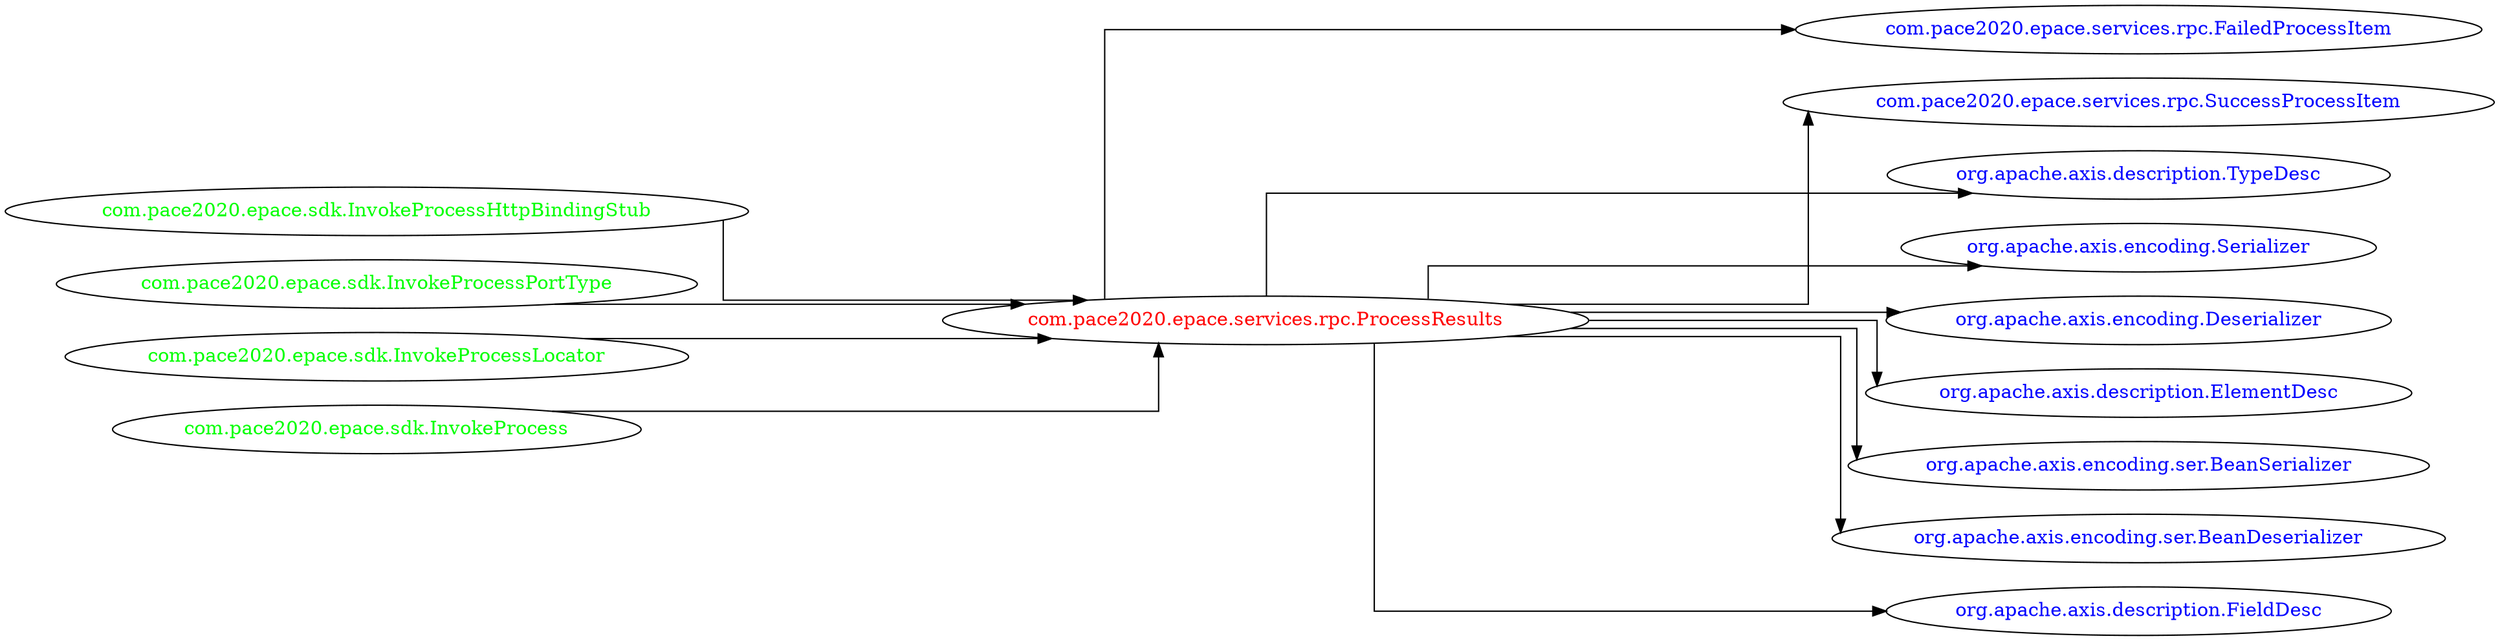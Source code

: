 digraph dependencyGraph {
 concentrate=true;
 ranksep="2.0";
 rankdir="LR"; 
 splines="ortho";
"com.pace2020.epace.services.rpc.ProcessResults" [fontcolor="red"];
"com.pace2020.epace.services.rpc.FailedProcessItem" [ fontcolor="blue" ];
"com.pace2020.epace.services.rpc.ProcessResults"->"com.pace2020.epace.services.rpc.FailedProcessItem";
"com.pace2020.epace.services.rpc.SuccessProcessItem" [ fontcolor="blue" ];
"com.pace2020.epace.services.rpc.ProcessResults"->"com.pace2020.epace.services.rpc.SuccessProcessItem";
"org.apache.axis.description.TypeDesc" [ fontcolor="blue" ];
"com.pace2020.epace.services.rpc.ProcessResults"->"org.apache.axis.description.TypeDesc";
"org.apache.axis.encoding.Serializer" [ fontcolor="blue" ];
"com.pace2020.epace.services.rpc.ProcessResults"->"org.apache.axis.encoding.Serializer";
"org.apache.axis.encoding.Deserializer" [ fontcolor="blue" ];
"com.pace2020.epace.services.rpc.ProcessResults"->"org.apache.axis.encoding.Deserializer";
"org.apache.axis.description.ElementDesc" [ fontcolor="blue" ];
"com.pace2020.epace.services.rpc.ProcessResults"->"org.apache.axis.description.ElementDesc";
"org.apache.axis.encoding.ser.BeanSerializer" [ fontcolor="blue" ];
"com.pace2020.epace.services.rpc.ProcessResults"->"org.apache.axis.encoding.ser.BeanSerializer";
"org.apache.axis.encoding.ser.BeanDeserializer" [ fontcolor="blue" ];
"com.pace2020.epace.services.rpc.ProcessResults"->"org.apache.axis.encoding.ser.BeanDeserializer";
"org.apache.axis.description.FieldDesc" [ fontcolor="blue" ];
"com.pace2020.epace.services.rpc.ProcessResults"->"org.apache.axis.description.FieldDesc";
"com.pace2020.epace.sdk.InvokeProcessHttpBindingStub" [ fontcolor="green" ];
"com.pace2020.epace.sdk.InvokeProcessHttpBindingStub"->"com.pace2020.epace.services.rpc.ProcessResults";
"com.pace2020.epace.sdk.InvokeProcessPortType" [ fontcolor="green" ];
"com.pace2020.epace.sdk.InvokeProcessPortType"->"com.pace2020.epace.services.rpc.ProcessResults";
"com.pace2020.epace.sdk.InvokeProcessLocator" [ fontcolor="green" ];
"com.pace2020.epace.sdk.InvokeProcessLocator"->"com.pace2020.epace.services.rpc.ProcessResults";
"com.pace2020.epace.sdk.InvokeProcess" [ fontcolor="green" ];
"com.pace2020.epace.sdk.InvokeProcess"->"com.pace2020.epace.services.rpc.ProcessResults";
}